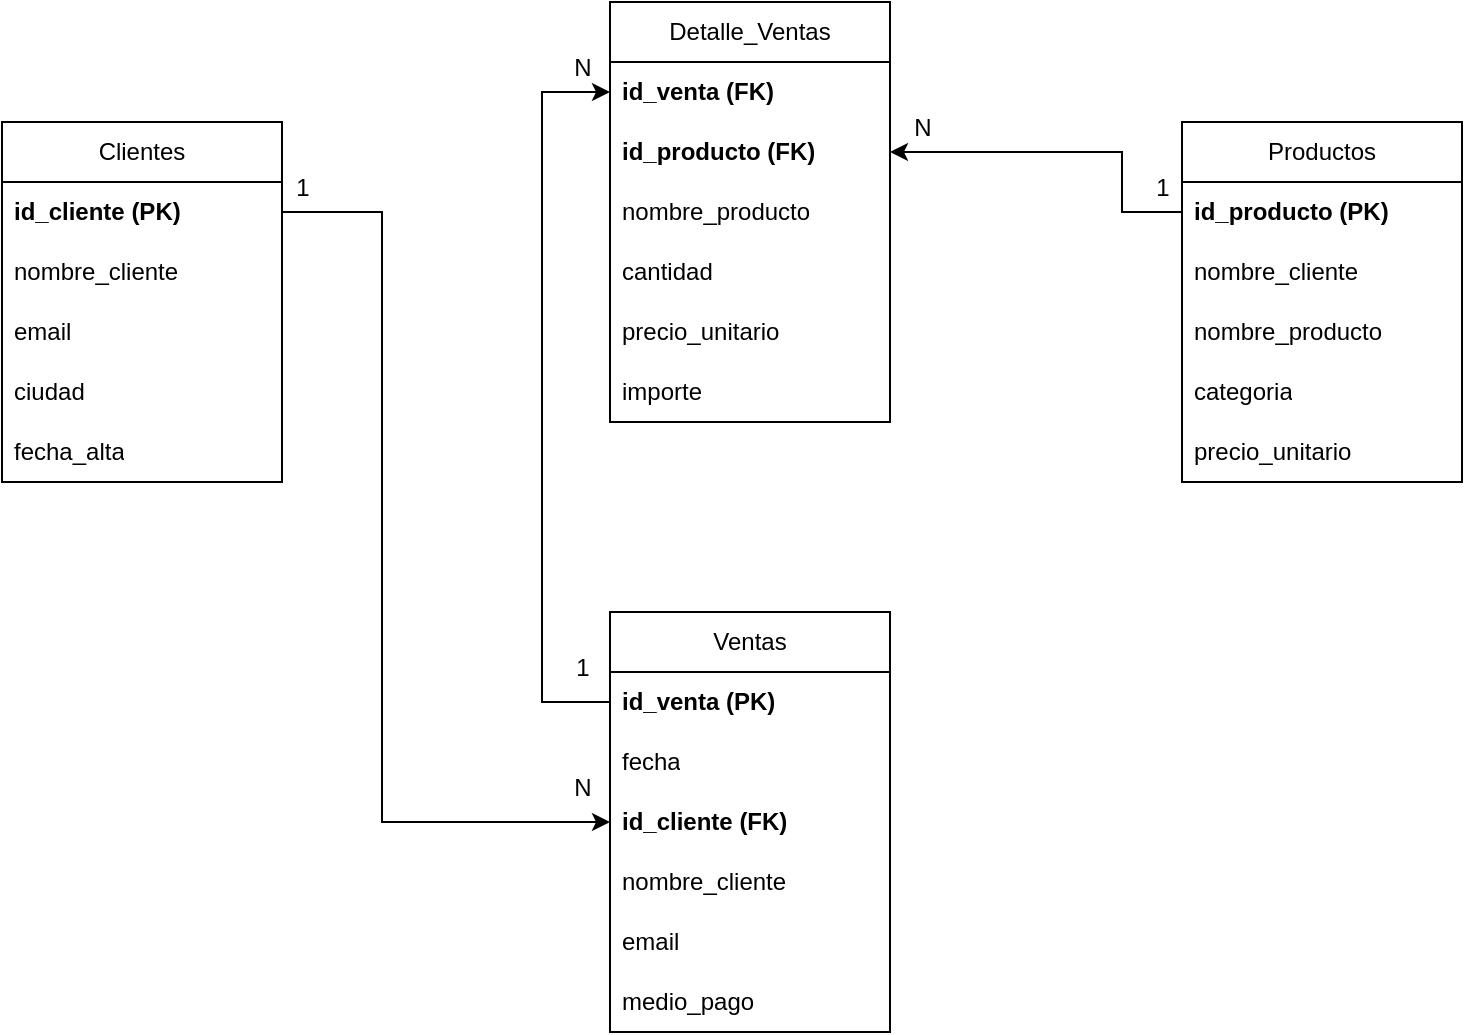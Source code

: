 <mxfile version="28.2.5">
  <diagram name="Page-1" id="WyNjpcv4vsSvO28ZUvCd">
    <mxGraphModel dx="946" dy="628" grid="1" gridSize="10" guides="1" tooltips="1" connect="1" arrows="1" fold="1" page="1" pageScale="1" pageWidth="827" pageHeight="1169" background="#ffffff" math="0" shadow="0">
      <root>
        <mxCell id="0" />
        <mxCell id="1" parent="0" />
        <mxCell id="wkFZX4zjCyq3rH7U9Hh3-1" value="Clientes" style="swimlane;fontStyle=0;childLayout=stackLayout;horizontal=1;startSize=30;horizontalStack=0;resizeParent=1;resizeParentMax=0;resizeLast=0;collapsible=1;marginBottom=0;whiteSpace=wrap;html=1;labelBackgroundColor=none;" parent="1" vertex="1">
          <mxGeometry x="40" y="130" width="140" height="180" as="geometry" />
        </mxCell>
        <mxCell id="wkFZX4zjCyq3rH7U9Hh3-2" value="id_cliente (PK)" style="text;strokeColor=none;fillColor=none;align=left;verticalAlign=middle;spacingLeft=4;spacingRight=4;overflow=hidden;points=[[0,0.5],[1,0.5]];portConstraint=eastwest;rotatable=0;whiteSpace=wrap;html=1;fontStyle=1;labelBackgroundColor=none;" parent="wkFZX4zjCyq3rH7U9Hh3-1" vertex="1">
          <mxGeometry y="30" width="140" height="30" as="geometry" />
        </mxCell>
        <mxCell id="wkFZX4zjCyq3rH7U9Hh3-3" value="nombre_cliente" style="text;strokeColor=none;fillColor=none;align=left;verticalAlign=middle;spacingLeft=4;spacingRight=4;overflow=hidden;points=[[0,0.5],[1,0.5]];portConstraint=eastwest;rotatable=0;whiteSpace=wrap;html=1;labelBackgroundColor=none;" parent="wkFZX4zjCyq3rH7U9Hh3-1" vertex="1">
          <mxGeometry y="60" width="140" height="30" as="geometry" />
        </mxCell>
        <mxCell id="wkFZX4zjCyq3rH7U9Hh3-4" value="email" style="text;strokeColor=none;fillColor=none;align=left;verticalAlign=middle;spacingLeft=4;spacingRight=4;overflow=hidden;points=[[0,0.5],[1,0.5]];portConstraint=eastwest;rotatable=0;whiteSpace=wrap;html=1;labelBackgroundColor=none;" parent="wkFZX4zjCyq3rH7U9Hh3-1" vertex="1">
          <mxGeometry y="90" width="140" height="30" as="geometry" />
        </mxCell>
        <mxCell id="wkFZX4zjCyq3rH7U9Hh3-5" value="ciudad" style="text;strokeColor=none;fillColor=none;align=left;verticalAlign=middle;spacingLeft=4;spacingRight=4;overflow=hidden;points=[[0,0.5],[1,0.5]];portConstraint=eastwest;rotatable=0;whiteSpace=wrap;html=1;labelBackgroundColor=none;" parent="wkFZX4zjCyq3rH7U9Hh3-1" vertex="1">
          <mxGeometry y="120" width="140" height="30" as="geometry" />
        </mxCell>
        <mxCell id="wkFZX4zjCyq3rH7U9Hh3-6" value="fecha_alta" style="text;strokeColor=none;fillColor=none;align=left;verticalAlign=middle;spacingLeft=4;spacingRight=4;overflow=hidden;points=[[0,0.5],[1,0.5]];portConstraint=eastwest;rotatable=0;whiteSpace=wrap;html=1;labelBackgroundColor=none;" parent="wkFZX4zjCyq3rH7U9Hh3-1" vertex="1">
          <mxGeometry y="150" width="140" height="30" as="geometry" />
        </mxCell>
        <mxCell id="wkFZX4zjCyq3rH7U9Hh3-8" value="Productos" style="swimlane;fontStyle=0;childLayout=stackLayout;horizontal=1;startSize=30;horizontalStack=0;resizeParent=1;resizeParentMax=0;resizeLast=0;collapsible=1;marginBottom=0;whiteSpace=wrap;html=1;labelBackgroundColor=none;" parent="1" vertex="1">
          <mxGeometry x="630" y="130" width="140" height="180" as="geometry" />
        </mxCell>
        <mxCell id="wkFZX4zjCyq3rH7U9Hh3-9" value="id_producto (PK)" style="text;strokeColor=none;fillColor=none;align=left;verticalAlign=middle;spacingLeft=4;spacingRight=4;overflow=hidden;points=[[0,0.5],[1,0.5]];portConstraint=eastwest;rotatable=0;whiteSpace=wrap;html=1;fontStyle=1;labelBackgroundColor=none;" parent="wkFZX4zjCyq3rH7U9Hh3-8" vertex="1">
          <mxGeometry y="30" width="140" height="30" as="geometry" />
        </mxCell>
        <mxCell id="wkFZX4zjCyq3rH7U9Hh3-10" value="nombre_cliente" style="text;strokeColor=none;fillColor=none;align=left;verticalAlign=middle;spacingLeft=4;spacingRight=4;overflow=hidden;points=[[0,0.5],[1,0.5]];portConstraint=eastwest;rotatable=0;whiteSpace=wrap;html=1;labelBackgroundColor=none;" parent="wkFZX4zjCyq3rH7U9Hh3-8" vertex="1">
          <mxGeometry y="60" width="140" height="30" as="geometry" />
        </mxCell>
        <mxCell id="wkFZX4zjCyq3rH7U9Hh3-11" value="nombre_producto" style="text;strokeColor=none;fillColor=none;align=left;verticalAlign=middle;spacingLeft=4;spacingRight=4;overflow=hidden;points=[[0,0.5],[1,0.5]];portConstraint=eastwest;rotatable=0;whiteSpace=wrap;html=1;labelBackgroundColor=none;" parent="wkFZX4zjCyq3rH7U9Hh3-8" vertex="1">
          <mxGeometry y="90" width="140" height="30" as="geometry" />
        </mxCell>
        <mxCell id="wkFZX4zjCyq3rH7U9Hh3-12" value="categoria" style="text;strokeColor=none;fillColor=none;align=left;verticalAlign=middle;spacingLeft=4;spacingRight=4;overflow=hidden;points=[[0,0.5],[1,0.5]];portConstraint=eastwest;rotatable=0;whiteSpace=wrap;html=1;labelBackgroundColor=none;" parent="wkFZX4zjCyq3rH7U9Hh3-8" vertex="1">
          <mxGeometry y="120" width="140" height="30" as="geometry" />
        </mxCell>
        <mxCell id="wkFZX4zjCyq3rH7U9Hh3-13" value="precio_unitario" style="text;strokeColor=none;fillColor=none;align=left;verticalAlign=middle;spacingLeft=4;spacingRight=4;overflow=hidden;points=[[0,0.5],[1,0.5]];portConstraint=eastwest;rotatable=0;whiteSpace=wrap;html=1;labelBackgroundColor=none;" parent="wkFZX4zjCyq3rH7U9Hh3-8" vertex="1">
          <mxGeometry y="150" width="140" height="30" as="geometry" />
        </mxCell>
        <mxCell id="wkFZX4zjCyq3rH7U9Hh3-15" value="Ventas" style="swimlane;fontStyle=0;childLayout=stackLayout;horizontal=1;startSize=30;horizontalStack=0;resizeParent=1;resizeParentMax=0;resizeLast=0;collapsible=1;marginBottom=0;whiteSpace=wrap;html=1;labelBackgroundColor=none;" parent="1" vertex="1">
          <mxGeometry x="344" y="375" width="140" height="210" as="geometry" />
        </mxCell>
        <mxCell id="wkFZX4zjCyq3rH7U9Hh3-16" value="id_venta (PK)" style="text;strokeColor=none;fillColor=none;align=left;verticalAlign=middle;spacingLeft=4;spacingRight=4;overflow=hidden;points=[[0,0.5],[1,0.5]];portConstraint=eastwest;rotatable=0;whiteSpace=wrap;html=1;fontStyle=1;labelBackgroundColor=none;" parent="wkFZX4zjCyq3rH7U9Hh3-15" vertex="1">
          <mxGeometry y="30" width="140" height="30" as="geometry" />
        </mxCell>
        <mxCell id="wkFZX4zjCyq3rH7U9Hh3-17" value="fecha" style="text;strokeColor=none;fillColor=none;align=left;verticalAlign=middle;spacingLeft=4;spacingRight=4;overflow=hidden;points=[[0,0.5],[1,0.5]];portConstraint=eastwest;rotatable=0;whiteSpace=wrap;html=1;labelBackgroundColor=none;" parent="wkFZX4zjCyq3rH7U9Hh3-15" vertex="1">
          <mxGeometry y="60" width="140" height="30" as="geometry" />
        </mxCell>
        <mxCell id="wkFZX4zjCyq3rH7U9Hh3-18" value="id_cliente (FK)" style="text;strokeColor=none;fillColor=none;align=left;verticalAlign=middle;spacingLeft=4;spacingRight=4;overflow=hidden;points=[[0,0.5],[1,0.5]];portConstraint=eastwest;rotatable=0;whiteSpace=wrap;html=1;fontStyle=1;labelBackgroundColor=none;" parent="wkFZX4zjCyq3rH7U9Hh3-15" vertex="1">
          <mxGeometry y="90" width="140" height="30" as="geometry" />
        </mxCell>
        <mxCell id="wkFZX4zjCyq3rH7U9Hh3-19" value="nombre_cliente" style="text;strokeColor=none;fillColor=none;align=left;verticalAlign=middle;spacingLeft=4;spacingRight=4;overflow=hidden;points=[[0,0.5],[1,0.5]];portConstraint=eastwest;rotatable=0;whiteSpace=wrap;html=1;labelBackgroundColor=none;" parent="wkFZX4zjCyq3rH7U9Hh3-15" vertex="1">
          <mxGeometry y="120" width="140" height="30" as="geometry" />
        </mxCell>
        <mxCell id="wkFZX4zjCyq3rH7U9Hh3-20" value="email" style="text;strokeColor=none;fillColor=none;align=left;verticalAlign=middle;spacingLeft=4;spacingRight=4;overflow=hidden;points=[[0,0.5],[1,0.5]];portConstraint=eastwest;rotatable=0;whiteSpace=wrap;html=1;labelBackgroundColor=none;" parent="wkFZX4zjCyq3rH7U9Hh3-15" vertex="1">
          <mxGeometry y="150" width="140" height="30" as="geometry" />
        </mxCell>
        <mxCell id="wkFZX4zjCyq3rH7U9Hh3-21" value="medio_pago" style="text;strokeColor=none;fillColor=none;align=left;verticalAlign=middle;spacingLeft=4;spacingRight=4;overflow=hidden;points=[[0,0.5],[1,0.5]];portConstraint=eastwest;rotatable=0;whiteSpace=wrap;html=1;labelBackgroundColor=none;" parent="wkFZX4zjCyq3rH7U9Hh3-15" vertex="1">
          <mxGeometry y="180" width="140" height="30" as="geometry" />
        </mxCell>
        <mxCell id="wkFZX4zjCyq3rH7U9Hh3-22" value="Detalle_Ventas" style="swimlane;fontStyle=0;childLayout=stackLayout;horizontal=1;startSize=30;horizontalStack=0;resizeParent=1;resizeParentMax=0;resizeLast=0;collapsible=1;marginBottom=0;whiteSpace=wrap;html=1;labelBackgroundColor=none;" parent="1" vertex="1">
          <mxGeometry x="344" y="70" width="140" height="210" as="geometry" />
        </mxCell>
        <mxCell id="wkFZX4zjCyq3rH7U9Hh3-23" value="id_venta (FK)" style="text;strokeColor=none;fillColor=none;align=left;verticalAlign=middle;spacingLeft=4;spacingRight=4;overflow=hidden;points=[[0,0.5],[1,0.5]];portConstraint=eastwest;rotatable=0;whiteSpace=wrap;html=1;fontStyle=1;labelBackgroundColor=none;" parent="wkFZX4zjCyq3rH7U9Hh3-22" vertex="1">
          <mxGeometry y="30" width="140" height="30" as="geometry" />
        </mxCell>
        <mxCell id="wkFZX4zjCyq3rH7U9Hh3-24" value="id_producto (FK)" style="text;strokeColor=none;fillColor=none;align=left;verticalAlign=middle;spacingLeft=4;spacingRight=4;overflow=hidden;points=[[0,0.5],[1,0.5]];portConstraint=eastwest;rotatable=0;whiteSpace=wrap;html=1;fontStyle=1;labelBackgroundColor=none;" parent="wkFZX4zjCyq3rH7U9Hh3-22" vertex="1">
          <mxGeometry y="60" width="140" height="30" as="geometry" />
        </mxCell>
        <mxCell id="wkFZX4zjCyq3rH7U9Hh3-25" value="nombre_producto" style="text;strokeColor=none;fillColor=none;align=left;verticalAlign=middle;spacingLeft=4;spacingRight=4;overflow=hidden;points=[[0,0.5],[1,0.5]];portConstraint=eastwest;rotatable=0;whiteSpace=wrap;html=1;labelBackgroundColor=none;" parent="wkFZX4zjCyq3rH7U9Hh3-22" vertex="1">
          <mxGeometry y="90" width="140" height="30" as="geometry" />
        </mxCell>
        <mxCell id="wkFZX4zjCyq3rH7U9Hh3-26" value="cantidad" style="text;strokeColor=none;fillColor=none;align=left;verticalAlign=middle;spacingLeft=4;spacingRight=4;overflow=hidden;points=[[0,0.5],[1,0.5]];portConstraint=eastwest;rotatable=0;whiteSpace=wrap;html=1;labelBackgroundColor=none;" parent="wkFZX4zjCyq3rH7U9Hh3-22" vertex="1">
          <mxGeometry y="120" width="140" height="30" as="geometry" />
        </mxCell>
        <mxCell id="wkFZX4zjCyq3rH7U9Hh3-27" value="precio_unitario" style="text;strokeColor=none;fillColor=none;align=left;verticalAlign=middle;spacingLeft=4;spacingRight=4;overflow=hidden;points=[[0,0.5],[1,0.5]];portConstraint=eastwest;rotatable=0;whiteSpace=wrap;html=1;labelBackgroundColor=none;" parent="wkFZX4zjCyq3rH7U9Hh3-22" vertex="1">
          <mxGeometry y="150" width="140" height="30" as="geometry" />
        </mxCell>
        <mxCell id="wkFZX4zjCyq3rH7U9Hh3-28" value="importe" style="text;strokeColor=none;fillColor=none;align=left;verticalAlign=middle;spacingLeft=4;spacingRight=4;overflow=hidden;points=[[0,0.5],[1,0.5]];portConstraint=eastwest;rotatable=0;whiteSpace=wrap;html=1;labelBackgroundColor=none;" parent="wkFZX4zjCyq3rH7U9Hh3-22" vertex="1">
          <mxGeometry y="180" width="140" height="30" as="geometry" />
        </mxCell>
        <mxCell id="wkFZX4zjCyq3rH7U9Hh3-29" style="edgeStyle=none;rounded=0;orthogonalLoop=1;jettySize=auto;html=1;exitX=1;exitY=0.5;exitDx=0;exitDy=0;entryX=0;entryY=0.5;entryDx=0;entryDy=0;labelBackgroundColor=none;fontColor=default;" parent="1" source="wkFZX4zjCyq3rH7U9Hh3-2" target="wkFZX4zjCyq3rH7U9Hh3-18" edge="1">
          <mxGeometry relative="1" as="geometry">
            <Array as="points">
              <mxPoint x="230" y="175" />
              <mxPoint x="230" y="480" />
            </Array>
          </mxGeometry>
        </mxCell>
        <mxCell id="wkFZX4zjCyq3rH7U9Hh3-30" value="1" style="text;html=1;align=center;verticalAlign=middle;resizable=0;points=[];autosize=1;strokeColor=none;fillColor=none;labelBackgroundColor=none;" parent="1" vertex="1">
          <mxGeometry x="175" y="148" width="30" height="30" as="geometry" />
        </mxCell>
        <mxCell id="wkFZX4zjCyq3rH7U9Hh3-31" value="N" style="text;html=1;align=center;verticalAlign=middle;resizable=0;points=[];autosize=1;strokeColor=none;fillColor=none;labelBackgroundColor=none;" parent="1" vertex="1">
          <mxGeometry x="315" y="448" width="30" height="30" as="geometry" />
        </mxCell>
        <mxCell id="wkFZX4zjCyq3rH7U9Hh3-32" style="edgeStyle=none;rounded=0;orthogonalLoop=1;jettySize=auto;html=1;exitX=0;exitY=0.5;exitDx=0;exitDy=0;entryX=0;entryY=0.5;entryDx=0;entryDy=0;labelBackgroundColor=none;fontColor=default;" parent="1" source="wkFZX4zjCyq3rH7U9Hh3-16" target="wkFZX4zjCyq3rH7U9Hh3-23" edge="1">
          <mxGeometry relative="1" as="geometry">
            <Array as="points">
              <mxPoint x="310" y="420" />
              <mxPoint x="310" y="270" />
              <mxPoint x="310" y="115" />
            </Array>
          </mxGeometry>
        </mxCell>
        <mxCell id="wkFZX4zjCyq3rH7U9Hh3-33" value="1" style="text;html=1;align=center;verticalAlign=middle;resizable=0;points=[];autosize=1;strokeColor=none;fillColor=none;labelBackgroundColor=none;" parent="1" vertex="1">
          <mxGeometry x="315" y="388" width="30" height="30" as="geometry" />
        </mxCell>
        <mxCell id="wkFZX4zjCyq3rH7U9Hh3-34" value="N" style="text;html=1;align=center;verticalAlign=middle;resizable=0;points=[];autosize=1;strokeColor=none;fillColor=none;labelBackgroundColor=none;" parent="1" vertex="1">
          <mxGeometry x="315" y="88" width="30" height="30" as="geometry" />
        </mxCell>
        <mxCell id="wkFZX4zjCyq3rH7U9Hh3-35" style="edgeStyle=none;rounded=0;orthogonalLoop=1;jettySize=auto;html=1;exitX=0;exitY=0.5;exitDx=0;exitDy=0;entryX=1;entryY=0.5;entryDx=0;entryDy=0;labelBackgroundColor=none;fontColor=default;" parent="1" source="wkFZX4zjCyq3rH7U9Hh3-9" target="wkFZX4zjCyq3rH7U9Hh3-24" edge="1">
          <mxGeometry relative="1" as="geometry">
            <Array as="points">
              <mxPoint x="600" y="175" />
              <mxPoint x="600" y="145" />
            </Array>
          </mxGeometry>
        </mxCell>
        <mxCell id="wkFZX4zjCyq3rH7U9Hh3-36" value="N" style="text;html=1;align=center;verticalAlign=middle;resizable=0;points=[];autosize=1;strokeColor=none;fillColor=none;labelBackgroundColor=none;" parent="1" vertex="1">
          <mxGeometry x="485" y="118" width="30" height="30" as="geometry" />
        </mxCell>
        <mxCell id="wkFZX4zjCyq3rH7U9Hh3-37" value="1" style="text;html=1;align=center;verticalAlign=middle;resizable=0;points=[];autosize=1;strokeColor=none;fillColor=none;labelBackgroundColor=none;" parent="1" vertex="1">
          <mxGeometry x="605" y="148" width="30" height="30" as="geometry" />
        </mxCell>
      </root>
    </mxGraphModel>
  </diagram>
</mxfile>
